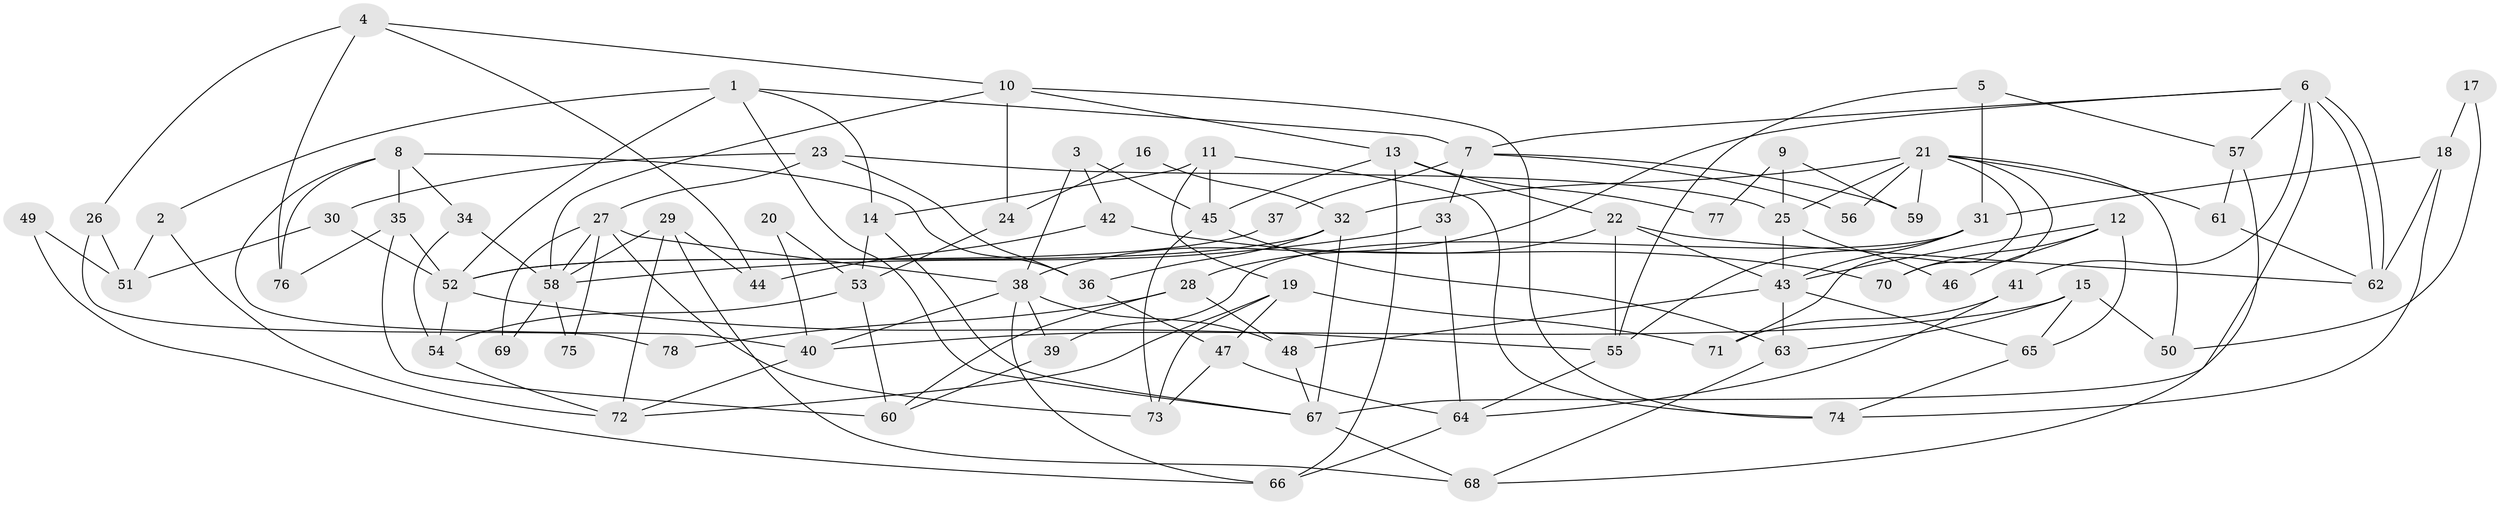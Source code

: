 // coarse degree distribution, {9: 0.0967741935483871, 4: 0.25806451612903225, 7: 0.16129032258064516, 3: 0.0967741935483871, 6: 0.06451612903225806, 2: 0.0967741935483871, 10: 0.03225806451612903, 5: 0.0967741935483871, 1: 0.06451612903225806, 8: 0.03225806451612903}
// Generated by graph-tools (version 1.1) at 2025/52/03/04/25 21:52:18]
// undirected, 78 vertices, 156 edges
graph export_dot {
graph [start="1"]
  node [color=gray90,style=filled];
  1;
  2;
  3;
  4;
  5;
  6;
  7;
  8;
  9;
  10;
  11;
  12;
  13;
  14;
  15;
  16;
  17;
  18;
  19;
  20;
  21;
  22;
  23;
  24;
  25;
  26;
  27;
  28;
  29;
  30;
  31;
  32;
  33;
  34;
  35;
  36;
  37;
  38;
  39;
  40;
  41;
  42;
  43;
  44;
  45;
  46;
  47;
  48;
  49;
  50;
  51;
  52;
  53;
  54;
  55;
  56;
  57;
  58;
  59;
  60;
  61;
  62;
  63;
  64;
  65;
  66;
  67;
  68;
  69;
  70;
  71;
  72;
  73;
  74;
  75;
  76;
  77;
  78;
  1 -- 52;
  1 -- 14;
  1 -- 2;
  1 -- 7;
  1 -- 67;
  2 -- 72;
  2 -- 51;
  3 -- 38;
  3 -- 45;
  3 -- 42;
  4 -- 10;
  4 -- 76;
  4 -- 26;
  4 -- 44;
  5 -- 31;
  5 -- 55;
  5 -- 57;
  6 -- 67;
  6 -- 62;
  6 -- 62;
  6 -- 7;
  6 -- 38;
  6 -- 41;
  6 -- 57;
  7 -- 33;
  7 -- 37;
  7 -- 56;
  7 -- 59;
  8 -- 36;
  8 -- 40;
  8 -- 34;
  8 -- 35;
  8 -- 76;
  9 -- 25;
  9 -- 59;
  9 -- 77;
  10 -- 13;
  10 -- 58;
  10 -- 24;
  10 -- 74;
  11 -- 74;
  11 -- 14;
  11 -- 19;
  11 -- 45;
  12 -- 43;
  12 -- 65;
  12 -- 46;
  12 -- 70;
  13 -- 45;
  13 -- 66;
  13 -- 22;
  13 -- 77;
  14 -- 67;
  14 -- 53;
  15 -- 65;
  15 -- 63;
  15 -- 40;
  15 -- 50;
  16 -- 24;
  16 -- 32;
  17 -- 50;
  17 -- 18;
  18 -- 62;
  18 -- 31;
  18 -- 74;
  19 -- 73;
  19 -- 47;
  19 -- 71;
  19 -- 72;
  20 -- 40;
  20 -- 53;
  21 -- 70;
  21 -- 61;
  21 -- 25;
  21 -- 32;
  21 -- 50;
  21 -- 56;
  21 -- 59;
  21 -- 71;
  22 -- 43;
  22 -- 28;
  22 -- 55;
  22 -- 62;
  23 -- 27;
  23 -- 25;
  23 -- 30;
  23 -- 36;
  24 -- 53;
  25 -- 43;
  25 -- 46;
  26 -- 51;
  26 -- 78;
  27 -- 38;
  27 -- 58;
  27 -- 69;
  27 -- 73;
  27 -- 75;
  28 -- 48;
  28 -- 60;
  28 -- 78;
  29 -- 72;
  29 -- 68;
  29 -- 44;
  29 -- 58;
  30 -- 52;
  30 -- 51;
  31 -- 43;
  31 -- 55;
  31 -- 39;
  32 -- 52;
  32 -- 36;
  32 -- 67;
  33 -- 64;
  33 -- 58;
  34 -- 58;
  34 -- 54;
  35 -- 60;
  35 -- 52;
  35 -- 76;
  36 -- 47;
  37 -- 52;
  38 -- 40;
  38 -- 39;
  38 -- 48;
  38 -- 66;
  39 -- 60;
  40 -- 72;
  41 -- 71;
  41 -- 64;
  42 -- 44;
  42 -- 70;
  43 -- 63;
  43 -- 48;
  43 -- 65;
  45 -- 73;
  45 -- 63;
  47 -- 64;
  47 -- 73;
  48 -- 67;
  49 -- 66;
  49 -- 51;
  52 -- 55;
  52 -- 54;
  53 -- 60;
  53 -- 54;
  54 -- 72;
  55 -- 64;
  57 -- 61;
  57 -- 68;
  58 -- 69;
  58 -- 75;
  61 -- 62;
  63 -- 68;
  64 -- 66;
  65 -- 74;
  67 -- 68;
}
